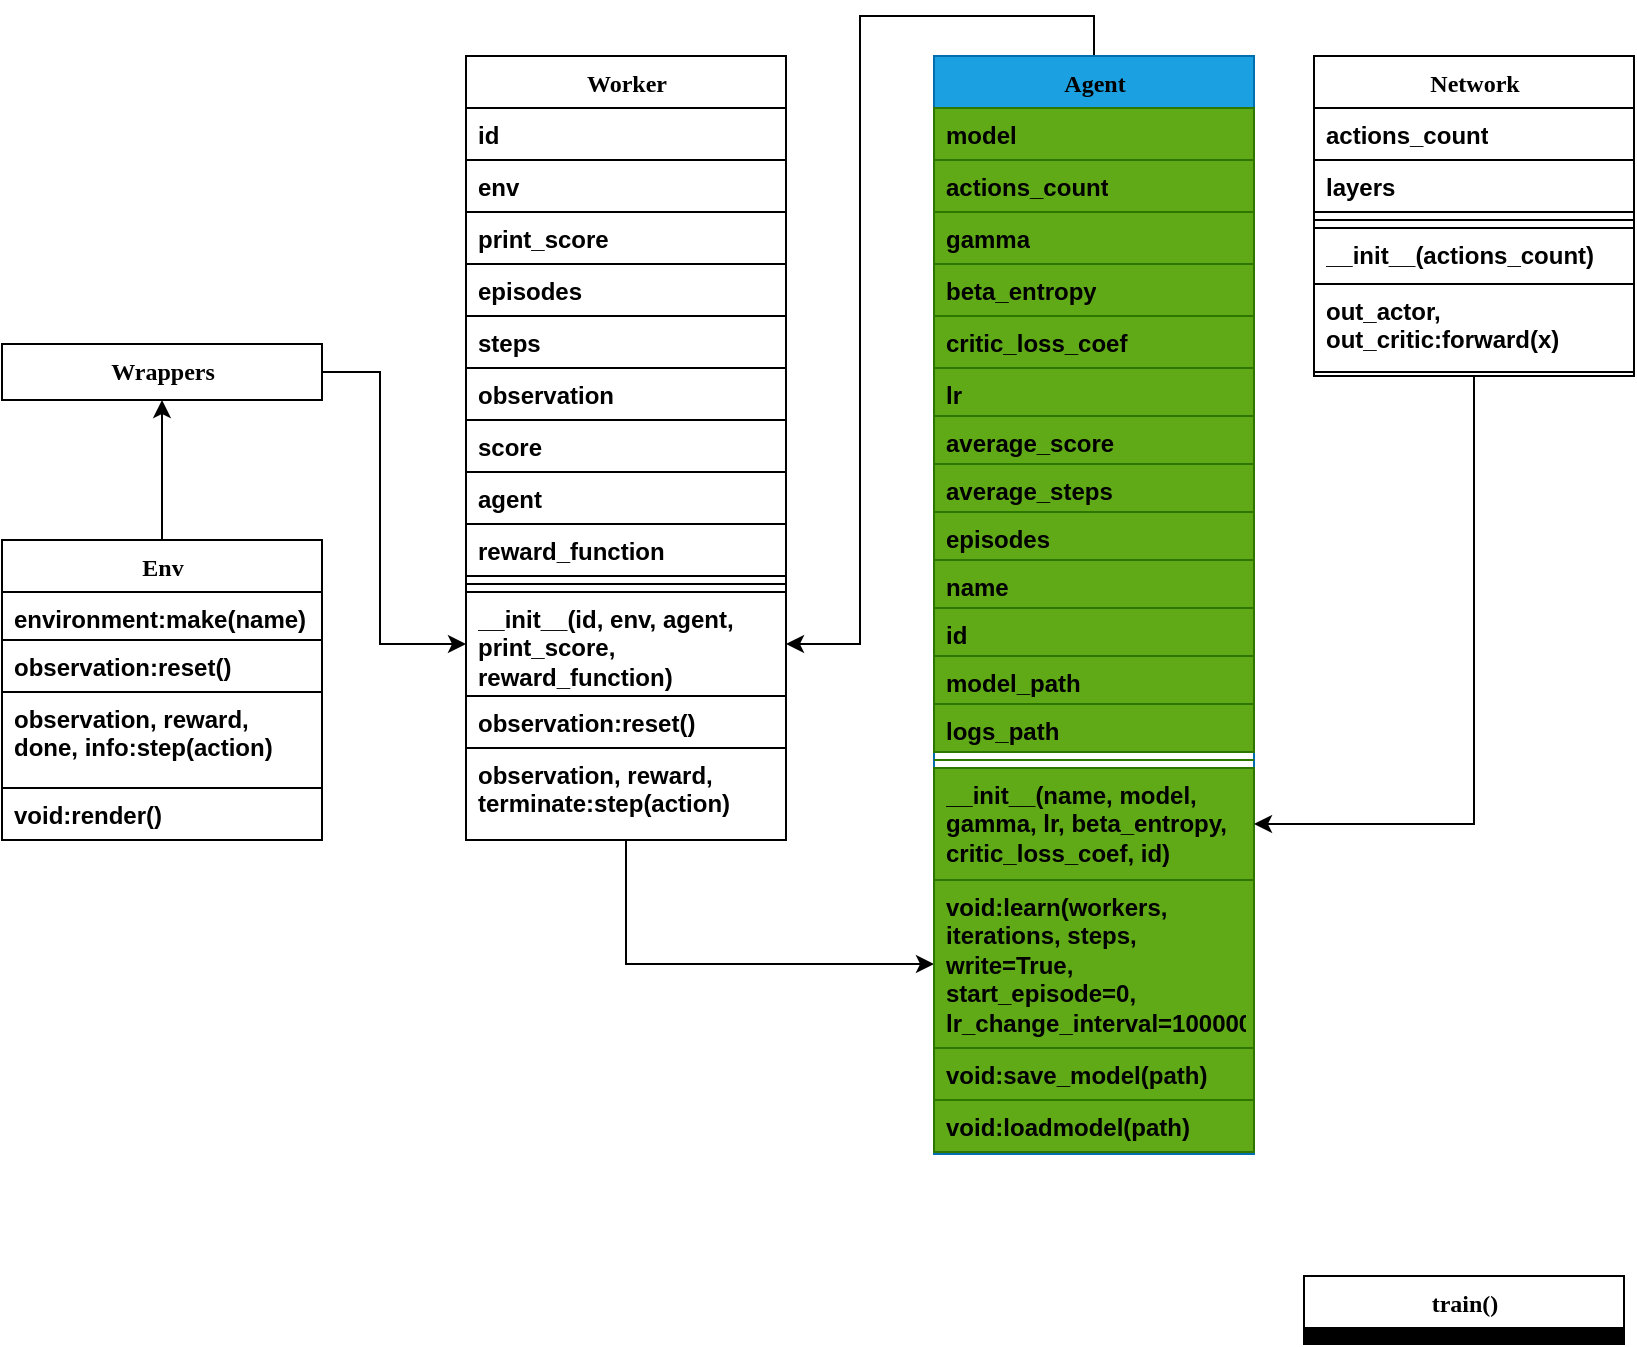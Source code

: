 <mxfile>
    <diagram name="Page-1" id="9f46799a-70d6-7492-0946-bef42562c5a5">
        <mxGraphModel dx="851" dy="624" grid="0" gridSize="10" guides="1" tooltips="1" connect="1" arrows="1" fold="1" page="1" pageScale="1" pageWidth="1100" pageHeight="850" background="#ffffff" math="0" shadow="0">
            <root>
                <mxCell id="0"/>
                <mxCell id="1" parent="0"/>
                <mxCell id="17" style="edgeStyle=orthogonalEdgeStyle;rounded=0;orthogonalLoop=1;jettySize=auto;html=1;entryX=0;entryY=0.5;entryDx=0;entryDy=0;strokeColor=#000000;fontColor=#000000;" edge="1" parent="1" source="78961159f06e98e8-17" target="78961159f06e98e8-39">
                    <mxGeometry relative="1" as="geometry"/>
                </mxCell>
                <mxCell id="78961159f06e98e8-17" value="Worker" style="swimlane;html=1;fontStyle=1;align=center;verticalAlign=top;childLayout=stackLayout;horizontal=1;startSize=26;horizontalStack=0;resizeParent=1;resizeLast=0;collapsible=1;marginBottom=0;swimlaneFillColor=#FFFFFF;rounded=0;shadow=0;comic=0;labelBackgroundColor=none;strokeWidth=1;fontFamily=Verdana;fontSize=12;fontColor=#000000;fillColor=#FFFFFF;strokeColor=#000000;" parent="1" vertex="1">
                    <mxGeometry x="268" y="85" width="160" height="392" as="geometry"/>
                </mxCell>
                <mxCell id="78961159f06e98e8-21" value="id" style="text;html=1;align=left;verticalAlign=top;spacingLeft=4;spacingRight=4;whiteSpace=wrap;overflow=hidden;rotatable=0;points=[[0,0.5],[1,0.5]];portConstraint=eastwest;fontStyle=1;fontColor=#000000;fillColor=#FFFFFF;strokeColor=#000000;" parent="78961159f06e98e8-17" vertex="1">
                    <mxGeometry y="26" width="160" height="26" as="geometry"/>
                </mxCell>
                <mxCell id="78961159f06e98e8-23" value="env" style="text;html=1;align=left;verticalAlign=top;spacingLeft=4;spacingRight=4;whiteSpace=wrap;overflow=hidden;rotatable=0;points=[[0,0.5],[1,0.5]];portConstraint=eastwest;fontStyle=1;fontColor=#000000;fillColor=#FFFFFF;strokeColor=#000000;" parent="78961159f06e98e8-17" vertex="1">
                    <mxGeometry y="52" width="160" height="26" as="geometry"/>
                </mxCell>
                <mxCell id="78961159f06e98e8-25" value="print_score" style="text;html=1;align=left;verticalAlign=top;spacingLeft=4;spacingRight=4;whiteSpace=wrap;overflow=hidden;rotatable=0;points=[[0,0.5],[1,0.5]];portConstraint=eastwest;fontStyle=1;fontColor=#000000;fillColor=#FFFFFF;strokeColor=#000000;" parent="78961159f06e98e8-17" vertex="1">
                    <mxGeometry y="78" width="160" height="26" as="geometry"/>
                </mxCell>
                <mxCell id="78961159f06e98e8-26" value="episodes" style="text;html=1;align=left;verticalAlign=top;spacingLeft=4;spacingRight=4;whiteSpace=wrap;overflow=hidden;rotatable=0;points=[[0,0.5],[1,0.5]];portConstraint=eastwest;fontStyle=1;fontColor=#000000;fillColor=#FFFFFF;strokeColor=#000000;" parent="78961159f06e98e8-17" vertex="1">
                    <mxGeometry y="104" width="160" height="26" as="geometry"/>
                </mxCell>
                <mxCell id="78961159f06e98e8-24" value="steps" style="text;html=1;align=left;verticalAlign=top;spacingLeft=4;spacingRight=4;whiteSpace=wrap;overflow=hidden;rotatable=0;points=[[0,0.5],[1,0.5]];portConstraint=eastwest;fontStyle=1;fontColor=#000000;fillColor=#FFFFFF;strokeColor=#000000;" parent="78961159f06e98e8-17" vertex="1">
                    <mxGeometry y="130" width="160" height="26" as="geometry"/>
                </mxCell>
                <mxCell id="j5OnjTCUDWzzibwo9kr8-26" value="observation" style="text;html=1;align=left;verticalAlign=top;spacingLeft=4;spacingRight=4;whiteSpace=wrap;overflow=hidden;rotatable=0;points=[[0,0.5],[1,0.5]];portConstraint=eastwest;fontStyle=1;fontColor=#000000;fillColor=#FFFFFF;strokeColor=#000000;" parent="78961159f06e98e8-17" vertex="1">
                    <mxGeometry y="156" width="160" height="26" as="geometry"/>
                </mxCell>
                <mxCell id="j5OnjTCUDWzzibwo9kr8-28" value="score" style="text;html=1;align=left;verticalAlign=top;spacingLeft=4;spacingRight=4;whiteSpace=wrap;overflow=hidden;rotatable=0;points=[[0,0.5],[1,0.5]];portConstraint=eastwest;fontStyle=1;fontColor=#000000;fillColor=#FFFFFF;strokeColor=#000000;" parent="78961159f06e98e8-17" vertex="1">
                    <mxGeometry y="182" width="160" height="26" as="geometry"/>
                </mxCell>
                <mxCell id="j5OnjTCUDWzzibwo9kr8-29" value="agent" style="text;html=1;align=left;verticalAlign=top;spacingLeft=4;spacingRight=4;whiteSpace=wrap;overflow=hidden;rotatable=0;points=[[0,0.5],[1,0.5]];portConstraint=eastwest;fontStyle=1;fontColor=#000000;fillColor=#FFFFFF;strokeColor=#000000;" parent="78961159f06e98e8-17" vertex="1">
                    <mxGeometry y="208" width="160" height="26" as="geometry"/>
                </mxCell>
                <mxCell id="j5OnjTCUDWzzibwo9kr8-27" value="reward_function" style="text;html=1;align=left;verticalAlign=top;spacingLeft=4;spacingRight=4;whiteSpace=wrap;overflow=hidden;rotatable=0;points=[[0,0.5],[1,0.5]];portConstraint=eastwest;fontStyle=1;fontColor=#000000;fillColor=#FFFFFF;strokeColor=#000000;" parent="78961159f06e98e8-17" vertex="1">
                    <mxGeometry y="234" width="160" height="26" as="geometry"/>
                </mxCell>
                <mxCell id="78961159f06e98e8-19" value="" style="line;html=1;strokeWidth=1;align=left;verticalAlign=middle;spacingTop=-1;spacingLeft=3;spacingRight=3;rotatable=0;labelPosition=right;points=[];portConstraint=eastwest;fontStyle=1;fontColor=#000000;fillColor=#FFFFFF;strokeColor=#000000;" parent="78961159f06e98e8-17" vertex="1">
                    <mxGeometry y="260" width="160" height="8" as="geometry"/>
                </mxCell>
                <mxCell id="10" value="__init__(id, env, agent, print_score, reward_function)" style="text;html=1;align=left;verticalAlign=top;spacingLeft=4;spacingRight=4;whiteSpace=wrap;overflow=hidden;rotatable=0;points=[[0,0.5],[1,0.5]];portConstraint=eastwest;fontStyle=1;fontColor=#000000;fillColor=#FFFFFF;strokeColor=#000000;" vertex="1" parent="78961159f06e98e8-17">
                    <mxGeometry y="268" width="160" height="52" as="geometry"/>
                </mxCell>
                <mxCell id="78961159f06e98e8-20" value="observation:reset()" style="text;html=1;align=left;verticalAlign=top;spacingLeft=4;spacingRight=4;whiteSpace=wrap;overflow=hidden;rotatable=0;points=[[0,0.5],[1,0.5]];portConstraint=eastwest;fontStyle=1;fontColor=#000000;fillColor=#FFFFFF;strokeColor=#000000;" parent="78961159f06e98e8-17" vertex="1">
                    <mxGeometry y="320" width="160" height="26" as="geometry"/>
                </mxCell>
                <mxCell id="78961159f06e98e8-27" value="observation, reward, terminate:step(action)" style="text;html=1;align=left;verticalAlign=top;spacingLeft=4;spacingRight=4;whiteSpace=wrap;overflow=hidden;rotatable=0;points=[[0,0.5],[1,0.5]];portConstraint=eastwest;fontStyle=1;fontColor=#000000;fillColor=#FFFFFF;strokeColor=#000000;" parent="78961159f06e98e8-17" vertex="1">
                    <mxGeometry y="346" width="160" height="46" as="geometry"/>
                </mxCell>
                <mxCell id="5" style="edgeStyle=orthogonalEdgeStyle;rounded=0;orthogonalLoop=1;jettySize=auto;html=1;entryX=1;entryY=0.5;entryDx=0;entryDy=0;strokeColor=#000000;fontColor=#000000;exitX=0.5;exitY=0;exitDx=0;exitDy=0;" edge="1" parent="1" source="78961159f06e98e8-30" target="10">
                    <mxGeometry relative="1" as="geometry"/>
                </mxCell>
                <mxCell id="78961159f06e98e8-30" value="Agent" style="swimlane;html=1;fontStyle=1;align=center;verticalAlign=top;childLayout=stackLayout;horizontal=1;startSize=26;horizontalStack=0;resizeParent=1;resizeLast=0;collapsible=1;marginBottom=0;swimlaneFillColor=#ffffff;rounded=0;shadow=0;comic=0;labelBackgroundColor=none;strokeWidth=1;fillColor=#1ba1e2;fontFamily=Verdana;fontSize=12;strokeColor=#006EAF;fontColor=#000000;" parent="1" vertex="1">
                    <mxGeometry x="502" y="85" width="160" height="549" as="geometry"/>
                </mxCell>
                <mxCell id="78961159f06e98e8-31" value="model" style="text;html=1;align=left;verticalAlign=top;spacingLeft=4;spacingRight=4;whiteSpace=wrap;overflow=hidden;rotatable=0;points=[[0,0.5],[1,0.5]];portConstraint=eastwest;strokeColor=#2D7600;fontStyle=1;fillColor=#60a917;fontColor=#000000;" parent="78961159f06e98e8-30" vertex="1">
                    <mxGeometry y="26" width="160" height="26" as="geometry"/>
                </mxCell>
                <mxCell id="78961159f06e98e8-32" value="actions_count" style="text;html=1;fillColor=#60a917;align=left;verticalAlign=top;spacingLeft=4;spacingRight=4;whiteSpace=wrap;overflow=hidden;rotatable=0;points=[[0,0.5],[1,0.5]];portConstraint=eastwest;strokeColor=#2D7600;fontStyle=1;fontColor=#000000;" parent="78961159f06e98e8-30" vertex="1">
                    <mxGeometry y="52" width="160" height="26" as="geometry"/>
                </mxCell>
                <mxCell id="78961159f06e98e8-33" value="gamma" style="text;html=1;fillColor=#60a917;align=left;verticalAlign=top;spacingLeft=4;spacingRight=4;whiteSpace=wrap;overflow=hidden;rotatable=0;points=[[0,0.5],[1,0.5]];portConstraint=eastwest;strokeColor=#2D7600;fontStyle=1;fontColor=#000000;" parent="78961159f06e98e8-30" vertex="1">
                    <mxGeometry y="78" width="160" height="26" as="geometry"/>
                </mxCell>
                <mxCell id="78961159f06e98e8-34" value="beta_entropy" style="text;html=1;fillColor=#60a917;align=left;verticalAlign=top;spacingLeft=4;spacingRight=4;whiteSpace=wrap;overflow=hidden;rotatable=0;points=[[0,0.5],[1,0.5]];portConstraint=eastwest;strokeColor=#2D7600;fontStyle=1;fontColor=#000000;" parent="78961159f06e98e8-30" vertex="1">
                    <mxGeometry y="104" width="160" height="26" as="geometry"/>
                </mxCell>
                <mxCell id="78961159f06e98e8-36" value="critic_loss_coef" style="text;html=1;fillColor=#60a917;align=left;verticalAlign=top;spacingLeft=4;spacingRight=4;whiteSpace=wrap;overflow=hidden;rotatable=0;points=[[0,0.5],[1,0.5]];portConstraint=eastwest;strokeColor=#2D7600;fontStyle=1;fontColor=#000000;" parent="78961159f06e98e8-30" vertex="1">
                    <mxGeometry y="130" width="160" height="26" as="geometry"/>
                </mxCell>
                <mxCell id="j5OnjTCUDWzzibwo9kr8-16" value="lr" style="text;html=1;fillColor=#60a917;align=left;verticalAlign=top;spacingLeft=4;spacingRight=4;whiteSpace=wrap;overflow=hidden;rotatable=0;points=[[0,0.5],[1,0.5]];portConstraint=eastwest;strokeColor=#2D7600;fontStyle=1;fontColor=#000000;" parent="78961159f06e98e8-30" vertex="1">
                    <mxGeometry y="156" width="160" height="24" as="geometry"/>
                </mxCell>
                <mxCell id="78961159f06e98e8-37" value="&lt;div&gt;average_score&lt;/div&gt;&lt;div&gt;&lt;br&gt;&lt;/div&gt;" style="text;html=1;fillColor=#60a917;align=left;verticalAlign=top;spacingLeft=4;spacingRight=4;whiteSpace=wrap;overflow=hidden;rotatable=0;points=[[0,0.5],[1,0.5]];portConstraint=eastwest;strokeColor=#2D7600;fontStyle=1;fontColor=#000000;" parent="78961159f06e98e8-30" vertex="1">
                    <mxGeometry y="180" width="160" height="24" as="geometry"/>
                </mxCell>
                <mxCell id="j5OnjTCUDWzzibwo9kr8-17" value="&lt;div&gt;average_steps&lt;/div&gt;&lt;div&gt;&lt;br&gt;&lt;/div&gt;" style="text;html=1;fillColor=#60a917;align=left;verticalAlign=top;spacingLeft=4;spacingRight=4;whiteSpace=wrap;overflow=hidden;rotatable=0;points=[[0,0.5],[1,0.5]];portConstraint=eastwest;strokeColor=#2D7600;fontStyle=1;fontColor=#000000;" parent="78961159f06e98e8-30" vertex="1">
                    <mxGeometry y="204" width="160" height="24" as="geometry"/>
                </mxCell>
                <mxCell id="j5OnjTCUDWzzibwo9kr8-18" value="episodes" style="text;html=1;fillColor=#60a917;align=left;verticalAlign=top;spacingLeft=4;spacingRight=4;whiteSpace=wrap;overflow=hidden;rotatable=0;points=[[0,0.5],[1,0.5]];portConstraint=eastwest;strokeColor=#2D7600;fontStyle=1;fontColor=#000000;" parent="78961159f06e98e8-30" vertex="1">
                    <mxGeometry y="228" width="160" height="24" as="geometry"/>
                </mxCell>
                <mxCell id="j5OnjTCUDWzzibwo9kr8-20" value="name" style="text;html=1;fillColor=#60a917;align=left;verticalAlign=top;spacingLeft=4;spacingRight=4;whiteSpace=wrap;overflow=hidden;rotatable=0;points=[[0,0.5],[1,0.5]];portConstraint=eastwest;strokeColor=#2D7600;fontStyle=1;fontColor=#000000;" parent="78961159f06e98e8-30" vertex="1">
                    <mxGeometry y="252" width="160" height="24" as="geometry"/>
                </mxCell>
                <mxCell id="j5OnjTCUDWzzibwo9kr8-19" value="id" style="text;html=1;fillColor=#60a917;align=left;verticalAlign=top;spacingLeft=4;spacingRight=4;whiteSpace=wrap;overflow=hidden;rotatable=0;points=[[0,0.5],[1,0.5]];portConstraint=eastwest;strokeColor=#2D7600;fontStyle=1;fontColor=#000000;" parent="78961159f06e98e8-30" vertex="1">
                    <mxGeometry y="276" width="160" height="24" as="geometry"/>
                </mxCell>
                <mxCell id="j5OnjTCUDWzzibwo9kr8-21" value="model_path" style="text;html=1;fillColor=#60a917;align=left;verticalAlign=top;spacingLeft=4;spacingRight=4;whiteSpace=wrap;overflow=hidden;rotatable=0;points=[[0,0.5],[1,0.5]];portConstraint=eastwest;strokeColor=#2D7600;fontStyle=1;fontColor=#000000;" parent="78961159f06e98e8-30" vertex="1">
                    <mxGeometry y="300" width="160" height="24" as="geometry"/>
                </mxCell>
                <mxCell id="j5OnjTCUDWzzibwo9kr8-22" value="&lt;div&gt;logs_path&lt;/div&gt;&lt;div&gt;&lt;br&gt;&lt;/div&gt;" style="text;html=1;fillColor=#60a917;align=left;verticalAlign=top;spacingLeft=4;spacingRight=4;whiteSpace=wrap;overflow=hidden;rotatable=0;points=[[0,0.5],[1,0.5]];portConstraint=eastwest;strokeColor=#2D7600;fontStyle=1;fontColor=#000000;" parent="78961159f06e98e8-30" vertex="1">
                    <mxGeometry y="324" width="160" height="24" as="geometry"/>
                </mxCell>
                <mxCell id="78961159f06e98e8-38" value="" style="line;html=1;strokeWidth=1;fillColor=#60a917;align=left;verticalAlign=middle;spacingTop=-1;spacingLeft=3;spacingRight=3;rotatable=0;labelPosition=right;points=[];portConstraint=eastwest;strokeColor=#2D7600;fontStyle=1;fontColor=#000000;" parent="78961159f06e98e8-30" vertex="1">
                    <mxGeometry y="348" width="160" height="8" as="geometry"/>
                </mxCell>
                <mxCell id="14" value="__init__(name, model, gamma, lr, beta_entropy, critic_loss_coef, id)" style="text;html=1;fillColor=#60a917;align=left;verticalAlign=top;spacingLeft=4;spacingRight=4;whiteSpace=wrap;overflow=hidden;rotatable=0;points=[[0,0.5],[1,0.5]];portConstraint=eastwest;strokeColor=#2D7600;fontStyle=1;fontColor=#000000;" vertex="1" parent="78961159f06e98e8-30">
                    <mxGeometry y="356" width="160" height="56" as="geometry"/>
                </mxCell>
                <mxCell id="78961159f06e98e8-39" value="void:learn(workers, iterations, steps, write=True, start_episode=0, lr_change_interval=100000)" style="text;html=1;fillColor=#60a917;align=left;verticalAlign=top;spacingLeft=4;spacingRight=4;whiteSpace=wrap;overflow=hidden;rotatable=0;points=[[0,0.5],[1,0.5]];portConstraint=eastwest;strokeColor=#2D7600;fontStyle=1;fontColor=#000000;" parent="78961159f06e98e8-30" vertex="1">
                    <mxGeometry y="412" width="160" height="84" as="geometry"/>
                </mxCell>
                <mxCell id="78961159f06e98e8-42" value="void:save_model(path)" style="text;html=1;fillColor=#60a917;align=left;verticalAlign=top;spacingLeft=4;spacingRight=4;whiteSpace=wrap;overflow=hidden;rotatable=0;points=[[0,0.5],[1,0.5]];portConstraint=eastwest;strokeColor=#2D7600;fontStyle=1;fontColor=#000000;" parent="78961159f06e98e8-30" vertex="1">
                    <mxGeometry y="496" width="160" height="26" as="geometry"/>
                </mxCell>
                <mxCell id="j5OnjTCUDWzzibwo9kr8-23" value="void:loadmodel(path)" style="text;html=1;fillColor=#60a917;align=left;verticalAlign=top;spacingLeft=4;spacingRight=4;whiteSpace=wrap;overflow=hidden;rotatable=0;points=[[0,0.5],[1,0.5]];portConstraint=eastwest;strokeColor=#2D7600;fontStyle=1;fontColor=#000000;" parent="78961159f06e98e8-30" vertex="1">
                    <mxGeometry y="522" width="160" height="26" as="geometry"/>
                </mxCell>
                <mxCell id="16" style="edgeStyle=orthogonalEdgeStyle;rounded=0;orthogonalLoop=1;jettySize=auto;html=1;strokeColor=#000000;fontColor=#000000;" edge="1" parent="1" source="78961159f06e98e8-108" target="14">
                    <mxGeometry relative="1" as="geometry"/>
                </mxCell>
                <mxCell id="78961159f06e98e8-108" value="Network" style="swimlane;html=1;fontStyle=1;align=center;verticalAlign=top;childLayout=stackLayout;horizontal=1;startSize=26;horizontalStack=0;resizeParent=1;resizeLast=0;collapsible=1;marginBottom=0;swimlaneFillColor=#ffffff;rounded=0;shadow=0;comic=0;labelBackgroundColor=none;strokeWidth=1;fontFamily=Verdana;fontSize=12;fontColor=#000000;fillColor=#FFFFFF;strokeColor=#000000;" parent="1" vertex="1">
                    <mxGeometry x="692" y="85" width="160" height="160" as="geometry"/>
                </mxCell>
                <mxCell id="78961159f06e98e8-109" value="actions_count" style="text;html=1;align=left;verticalAlign=top;spacingLeft=4;spacingRight=4;whiteSpace=wrap;overflow=hidden;rotatable=0;points=[[0,0.5],[1,0.5]];portConstraint=eastwest;fontStyle=1;fontColor=#000000;fillColor=#FFFFFF;strokeColor=#000000;" parent="78961159f06e98e8-108" vertex="1">
                    <mxGeometry y="26" width="160" height="26" as="geometry"/>
                </mxCell>
                <mxCell id="78961159f06e98e8-110" value="layers" style="text;html=1;align=left;verticalAlign=top;spacingLeft=4;spacingRight=4;whiteSpace=wrap;overflow=hidden;rotatable=0;points=[[0,0.5],[1,0.5]];portConstraint=eastwest;fontStyle=1;fontColor=#000000;fillColor=#FFFFFF;strokeColor=#000000;" parent="78961159f06e98e8-108" vertex="1">
                    <mxGeometry y="52" width="160" height="26" as="geometry"/>
                </mxCell>
                <mxCell id="78961159f06e98e8-116" value="" style="line;html=1;strokeWidth=1;align=left;verticalAlign=middle;spacingTop=-1;spacingLeft=3;spacingRight=3;rotatable=0;labelPosition=right;points=[];portConstraint=eastwest;fontStyle=1;fontColor=#000000;fillColor=#FFFFFF;strokeColor=#000000;" parent="78961159f06e98e8-108" vertex="1">
                    <mxGeometry y="78" width="160" height="8" as="geometry"/>
                </mxCell>
                <mxCell id="78961159f06e98e8-117" value="__init__(actions_count)" style="text;html=1;align=left;verticalAlign=top;spacingLeft=4;spacingRight=4;whiteSpace=wrap;overflow=hidden;rotatable=0;points=[[0,0.5],[1,0.5]];portConstraint=eastwest;fontStyle=1;fontColor=#000000;fillColor=#FFFFFF;strokeColor=#000000;" parent="78961159f06e98e8-108" vertex="1">
                    <mxGeometry y="86" width="160" height="28" as="geometry"/>
                </mxCell>
                <mxCell id="15" value="out_actor, out_critic:forward(x)" style="text;html=1;align=left;verticalAlign=top;spacingLeft=4;spacingRight=4;whiteSpace=wrap;overflow=hidden;rotatable=0;points=[[0,0.5],[1,0.5]];portConstraint=eastwest;fontStyle=1;fontColor=#000000;fillColor=#FFFFFF;strokeColor=#000000;" vertex="1" parent="78961159f06e98e8-108">
                    <mxGeometry y="114" width="160" height="44" as="geometry"/>
                </mxCell>
                <mxCell id="13" style="edgeStyle=orthogonalEdgeStyle;rounded=0;orthogonalLoop=1;jettySize=auto;html=1;exitX=0.5;exitY=0;exitDx=0;exitDy=0;entryX=0.5;entryY=1;entryDx=0;entryDy=0;strokeColor=#000000;fontColor=#000000;" edge="1" parent="1" source="j5OnjTCUDWzzibwo9kr8-50" target="18">
                    <mxGeometry relative="1" as="geometry"/>
                </mxCell>
                <mxCell id="j5OnjTCUDWzzibwo9kr8-50" value="Env" style="swimlane;html=1;fontStyle=1;align=center;verticalAlign=top;childLayout=stackLayout;horizontal=1;startSize=26;horizontalStack=0;resizeParent=1;resizeLast=0;collapsible=1;marginBottom=0;swimlaneFillColor=#ffffff;rounded=0;shadow=0;comic=0;labelBackgroundColor=none;strokeWidth=1;fontFamily=Verdana;fontSize=12;fillColor=#FFFFFF;fontColor=#000000;strokeColor=#000000;" parent="1" vertex="1">
                    <mxGeometry x="36" y="327" width="160" height="150" as="geometry"/>
                </mxCell>
                <mxCell id="j5OnjTCUDWzzibwo9kr8-51" value="&lt;div&gt;environment:make(name)&lt;/div&gt;" style="text;html=1;align=left;verticalAlign=top;spacingLeft=4;spacingRight=4;whiteSpace=wrap;overflow=hidden;rotatable=0;points=[[0,0.5],[1,0.5]];portConstraint=eastwest;shadow=0;rounded=0;glass=0;fontStyle=1;fontColor=#000000;strokeColor=#000000;" parent="j5OnjTCUDWzzibwo9kr8-50" vertex="1">
                    <mxGeometry y="26" width="160" height="24" as="geometry"/>
                </mxCell>
                <mxCell id="j5OnjTCUDWzzibwo9kr8-61" value="observation:reset()" style="text;html=1;align=left;verticalAlign=top;spacingLeft=4;spacingRight=4;whiteSpace=wrap;overflow=hidden;rotatable=0;points=[[0,0.5],[1,0.5]];portConstraint=eastwest;shadow=0;rounded=0;glass=0;fontStyle=1;fontColor=#000000;strokeColor=#000000;" parent="j5OnjTCUDWzzibwo9kr8-50" vertex="1">
                    <mxGeometry y="50" width="160" height="26" as="geometry"/>
                </mxCell>
                <mxCell id="j5OnjTCUDWzzibwo9kr8-60" value="&lt;div&gt;observation, reward, done, info:step(action)&lt;/div&gt;" style="text;html=1;align=left;verticalAlign=top;spacingLeft=4;spacingRight=4;whiteSpace=wrap;overflow=hidden;rotatable=0;points=[[0,0.5],[1,0.5]];portConstraint=eastwest;fontStyle=1;fontColor=#000000;strokeColor=#000000;" parent="j5OnjTCUDWzzibwo9kr8-50" vertex="1">
                    <mxGeometry y="76" width="160" height="48" as="geometry"/>
                </mxCell>
                <mxCell id="j5OnjTCUDWzzibwo9kr8-52" value="void:render()" style="text;html=1;align=left;verticalAlign=top;spacingLeft=4;spacingRight=4;whiteSpace=wrap;overflow=hidden;rotatable=0;points=[[0,0.5],[1,0.5]];portConstraint=eastwest;fontStyle=1;fontColor=#000000;strokeColor=#000000;" parent="j5OnjTCUDWzzibwo9kr8-50" vertex="1">
                    <mxGeometry y="124" width="160" height="26" as="geometry"/>
                </mxCell>
                <mxCell id="j5OnjTCUDWzzibwo9kr8-67" value="train()" style="swimlane;html=1;fontStyle=1;align=center;verticalAlign=top;childLayout=stackLayout;horizontal=1;startSize=26;horizontalStack=0;resizeParent=1;resizeLast=0;collapsible=1;marginBottom=0;swimlaneFillColor=#000000;rounded=0;shadow=0;comic=0;labelBackgroundColor=none;strokeWidth=1;fontFamily=Verdana;fontSize=12;fontColor=#000000;fillColor=#FFFFFF;strokeColor=#000000;" parent="1" vertex="1">
                    <mxGeometry x="687" y="695" width="160" height="34" as="geometry"/>
                </mxCell>
                <mxCell id="j5OnjTCUDWzzibwo9kr8-70" value="" style="line;html=1;strokeWidth=1;fillColor=none;align=left;verticalAlign=middle;spacingTop=-1;spacingLeft=3;spacingRight=3;rotatable=0;labelPosition=right;points=[];portConstraint=eastwest;strokeColor=#000000;fontStyle=1;fontColor=#000000;" parent="j5OnjTCUDWzzibwo9kr8-67" vertex="1">
                    <mxGeometry y="26" width="160" height="8" as="geometry"/>
                </mxCell>
                <mxCell id="20" style="edgeStyle=orthogonalEdgeStyle;rounded=0;orthogonalLoop=1;jettySize=auto;html=1;entryX=0;entryY=0.5;entryDx=0;entryDy=0;strokeColor=#000000;fontColor=#000000;" edge="1" parent="1" source="18" target="10">
                    <mxGeometry relative="1" as="geometry">
                        <Array as="points">
                            <mxPoint x="225" y="243"/>
                            <mxPoint x="225" y="379"/>
                        </Array>
                    </mxGeometry>
                </mxCell>
                <mxCell id="18" value="Wrappers" style="swimlane;html=1;fontStyle=1;align=center;verticalAlign=top;childLayout=stackLayout;horizontal=1;startSize=26;horizontalStack=0;resizeParent=1;resizeLast=0;collapsible=1;marginBottom=0;swimlaneFillColor=none;rounded=0;shadow=0;comic=0;labelBackgroundColor=none;strokeWidth=1;fontFamily=Verdana;fontSize=12;fontColor=#000000;strokeColor=#000000;fillColor=#FFFFFF;swimlaneLine=0;" vertex="1" parent="1">
                    <mxGeometry x="36" y="229" width="160" height="28" as="geometry"/>
                </mxCell>
            </root>
        </mxGraphModel>
    </diagram>
</mxfile>